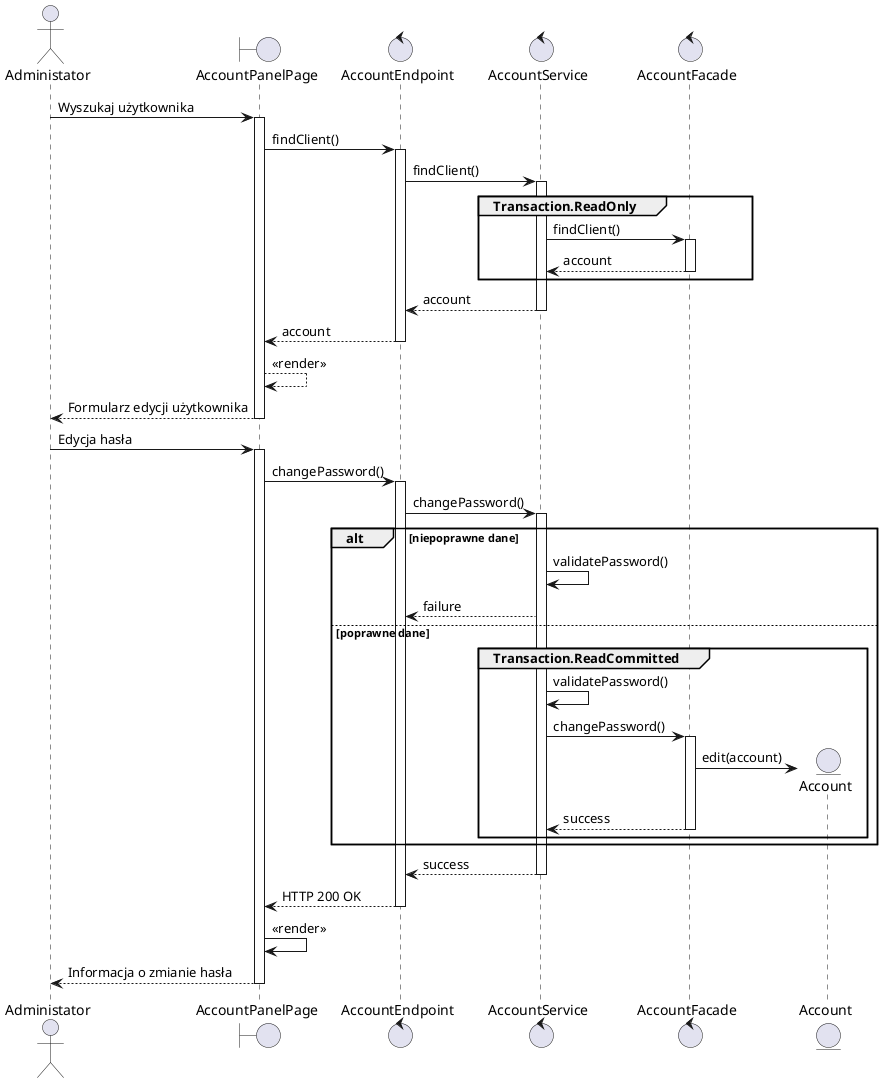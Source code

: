 @startuml MOK.8

actor Administator as client
boundary AccountPanelPage as gui
control AccountEndpoint as controller
control AccountService as service
control AccountFacade as facade
entity Account as account

client -> gui ++ : Wyszukaj użytkownika
gui -> controller ++ :  findClient()
controller -> service ++ : findClient()
group Transaction.ReadOnly
    service -> facade ++ : findClient()
    return account
end
return account
return account
gui --> gui : <<render>>
return Formularz edycji użytkownika

client -> gui ++ : Edycja hasła
gui -> controller ++ : changePassword()
controller -> service ++ : changePassword() 
' group Transaction. ?????
' service -> service : validatePassword()
' znajdz konto

alt niepoprawne dane
    service -> service : validatePassword()
    service --> controller : failure
else poprawne dane
    group Transaction.ReadCommitted
        service -> service : validatePassword()
        service -> facade ++ : changePassword()
        facade -> account ** : edit(account)
    return success
    end
end

return success
return HTTP 200 OK
gui -> gui : <<render>>
return Informacja o zmianie hasła


@enduml
